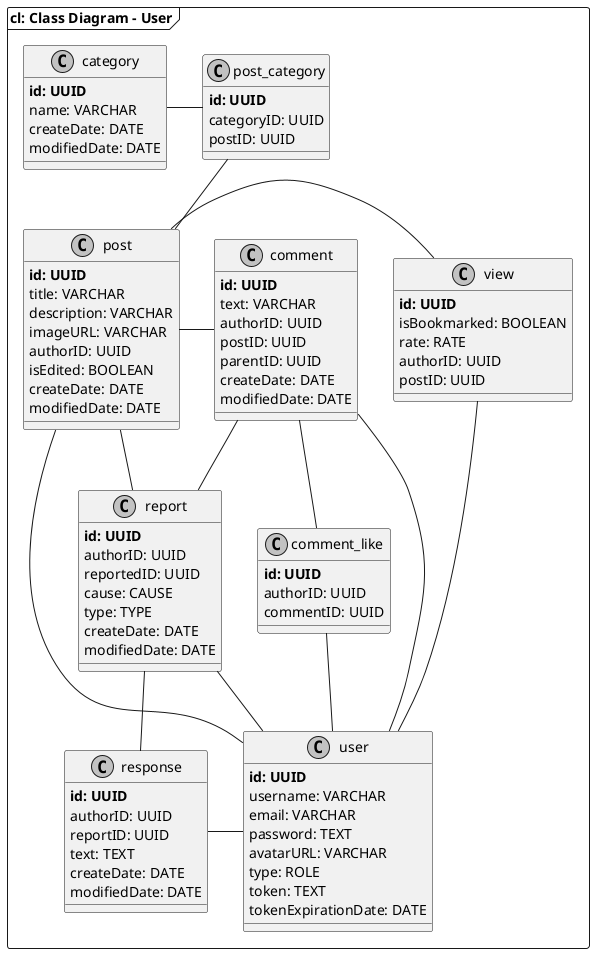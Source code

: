 @startuml "user-class-diagram"
skinparam shadowing false
skinparam monochrome true
skinparam component {
    FontSize 20
}

frame "cl: Class Diagram - User" {
    class user {
        **id: UUID**
        username: VARCHAR
        email: VARCHAR
        password: TEXT
        avatarURL: VARCHAR
        type: ROLE
        token: TEXT
        tokenExpirationDate: DATE
    }

    class post {
        **id: UUID**
        title: VARCHAR
        description: VARCHAR
        imageURL: VARCHAR
        authorID: UUID
        isEdited: BOOLEAN
        createDate: DATE
        modifiedDate: DATE
    }

    class report {
        **id: UUID**
        authorID: UUID
        reportedID: UUID
        cause: CAUSE
        type: TYPE
        createDate: DATE
        modifiedDate: DATE
    }

    class response {
        **id: UUID**
        authorID: UUID
        reportID: UUID
        text: TEXT
        createDate: DATE
        modifiedDate: DATE
    }

    class view {
        **id: UUID**
        isBookmarked: BOOLEAN
        rate: RATE
        authorID: UUID
        postID: UUID
    }

    class comment_like {
        **id: UUID**
        authorID: UUID
        commentID: UUID
    }

    class comment {
        **id: UUID**
        text: VARCHAR
        authorID: UUID
        postID: UUID
        parentID: UUID
        createDate: DATE
        modifiedDate: DATE
    }

    class post_category {
        **id: UUID**
        categoryID: UUID
        postID: UUID
    }

    class category {
        **id: UUID**
        name: VARCHAR
        createDate: DATE
        modifiedDate: DATE
    }

    ' enum RATE {
    '     NONE
    '     LIKE
    '     DISLIKE
    ' }

    ' enum TYPE {
    '     COMMENT
    '     POST
    ' }

    ' enum ROLE {
    '     ADMIN
    '     MODERATOR
    '     USER
    ' }

    ' enum CAUSE {
    '     IRRELEVANT
    '     OBSCENE
    '     ILLEGAL
    '     INSULTING
    ' }

    user -up- view
    user -up- comment
    user -up- comment_like
    user -up- report
    user -up- post
    report -up- comment
    report -up- post
    report -right- response
    user -left- response
    comment_like -up- comment
    comment -left- post
    view -right- post
    post -up- post_category
    post_category -left- category
}

@enduml